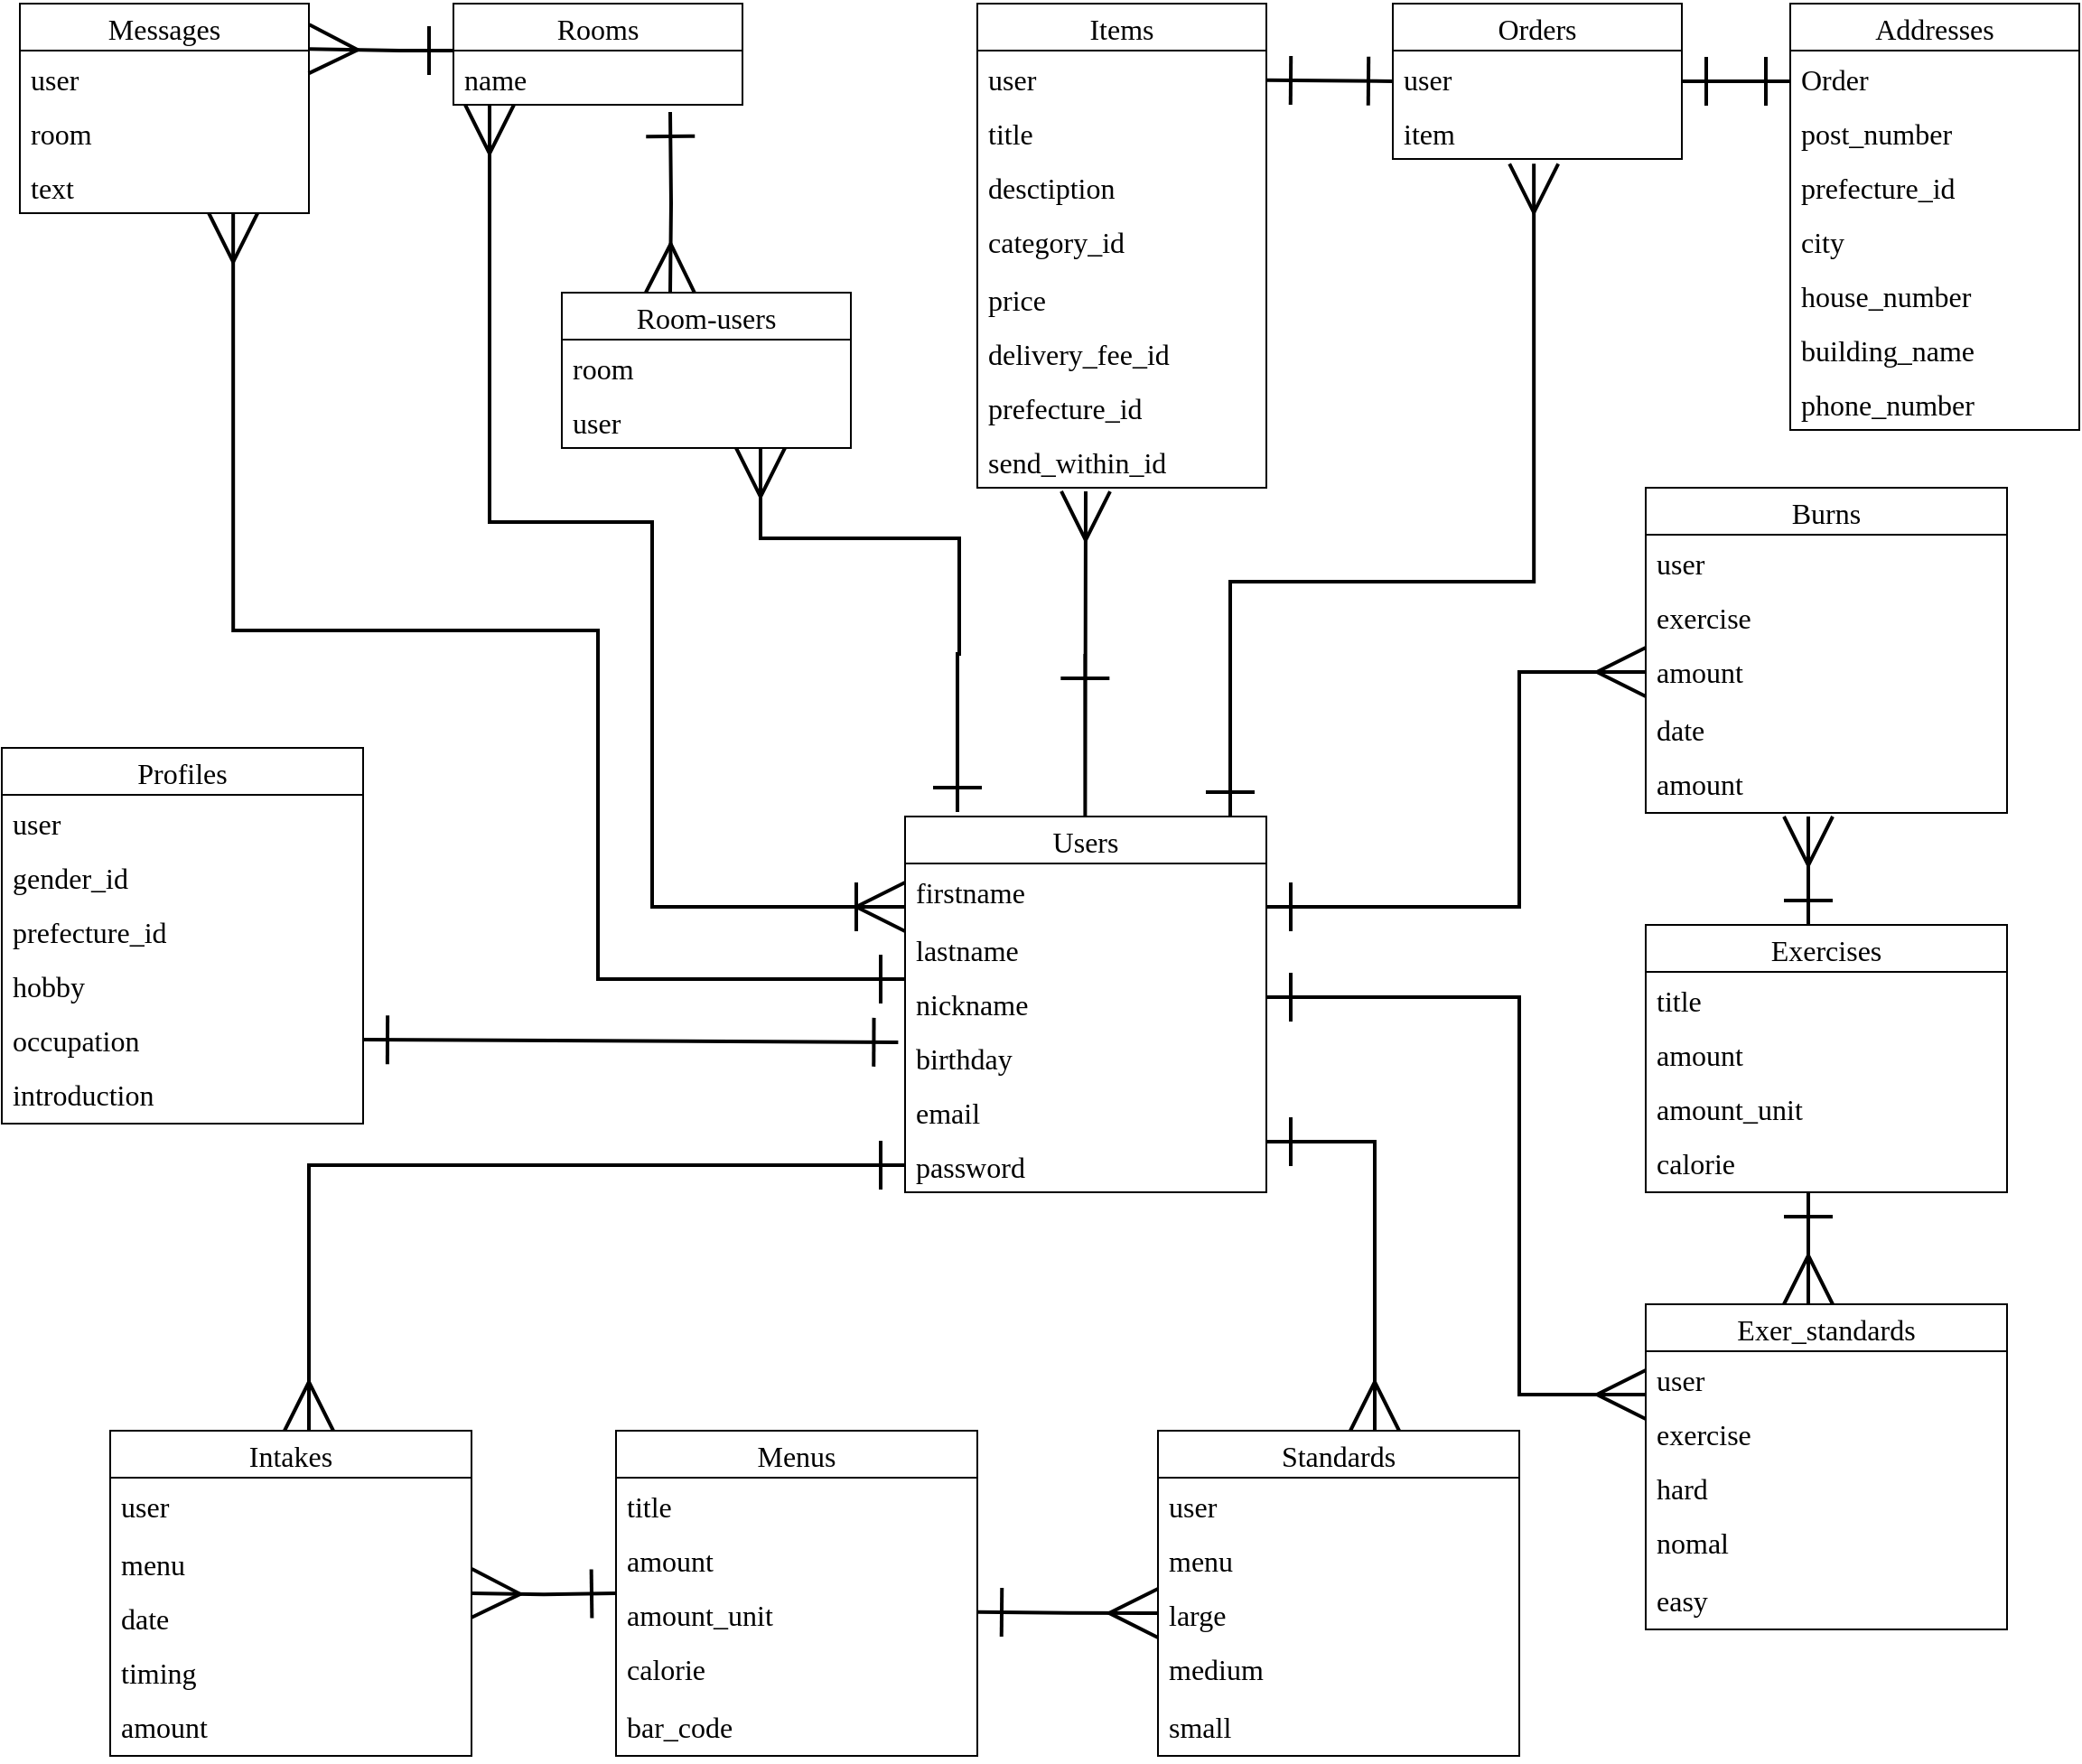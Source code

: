 <mxfile>
    <diagram id="QNsVWMxL4G1QWv7PH0lF" name="ページ1">
        <mxGraphModel dx="912" dy="1849" grid="1" gridSize="10" guides="1" tooltips="1" connect="1" arrows="1" fold="1" page="1" pageScale="1" pageWidth="1600" pageHeight="900" math="0" shadow="0">
            <root>
                <mxCell id="0"/>
                <mxCell id="1" parent="0"/>
                <mxCell id="3" value="Users" style="swimlane;fontStyle=0;childLayout=stackLayout;horizontal=1;startSize=26;horizontalStack=0;resizeParent=1;resizeParentMax=0;resizeLast=0;collapsible=1;marginBottom=0;align=center;fontSize=16;fontFamily=Verdana;" parent="1" vertex="1">
                    <mxGeometry x="570" y="370" width="200" height="208" as="geometry">
                        <mxRectangle x="70" y="120" width="60" height="26" as="alternateBounds"/>
                    </mxGeometry>
                </mxCell>
                <mxCell id="7" value="firstname" style="text;strokeColor=none;fillColor=none;spacingLeft=4;spacingRight=4;overflow=hidden;rotatable=0;points=[[0,0.5],[1,0.5]];portConstraint=eastwest;fontSize=16;fontStyle=0;fontFamily=Verdana;" parent="3" vertex="1">
                    <mxGeometry y="26" width="200" height="32" as="geometry"/>
                </mxCell>
                <mxCell id="10" value="lastname" style="text;strokeColor=none;fillColor=none;spacingLeft=4;spacingRight=4;overflow=hidden;rotatable=0;points=[[0,0.5],[1,0.5]];portConstraint=eastwest;fontSize=16;fontFamily=Verdana;" parent="3" vertex="1">
                    <mxGeometry y="58" width="200" height="30" as="geometry"/>
                </mxCell>
                <mxCell id="119" value="nickname&#10;" style="text;strokeColor=none;fillColor=none;spacingLeft=4;spacingRight=4;overflow=hidden;rotatable=0;points=[[0,0.5],[1,0.5]];portConstraint=eastwest;fontSize=16;fontFamily=Verdana;" vertex="1" parent="3">
                    <mxGeometry y="88" width="200" height="30" as="geometry"/>
                </mxCell>
                <mxCell id="4" value="birthday" style="text;strokeColor=none;fillColor=none;spacingLeft=4;spacingRight=4;overflow=hidden;rotatable=0;points=[[0,0.5],[1,0.5]];portConstraint=eastwest;fontSize=16;fontFamily=Verdana;" parent="3" vertex="1">
                    <mxGeometry y="118" width="200" height="30" as="geometry"/>
                </mxCell>
                <mxCell id="5" value="email" style="text;strokeColor=none;fillColor=none;spacingLeft=4;spacingRight=4;overflow=hidden;rotatable=0;points=[[0,0.5],[1,0.5]];portConstraint=eastwest;fontSize=16;fontFamily=Verdana;" parent="3" vertex="1">
                    <mxGeometry y="148" width="200" height="30" as="geometry"/>
                </mxCell>
                <mxCell id="6" value="password" style="text;strokeColor=none;fillColor=none;spacingLeft=4;spacingRight=4;overflow=hidden;rotatable=0;points=[[0,0.5],[1,0.5]];portConstraint=eastwest;fontSize=16;fontFamily=Verdana;" parent="3" vertex="1">
                    <mxGeometry y="178" width="200" height="30" as="geometry"/>
                </mxCell>
                <mxCell id="12" value="Items" style="swimlane;fontStyle=0;childLayout=stackLayout;horizontal=1;startSize=26;horizontalStack=0;resizeParent=1;resizeParentMax=0;resizeLast=0;collapsible=1;marginBottom=0;align=center;fontSize=16;fontFamily=Verdana;" parent="1" vertex="1">
                    <mxGeometry x="610" y="-80" width="160" height="268" as="geometry">
                        <mxRectangle x="70" y="120" width="60" height="26" as="alternateBounds"/>
                    </mxGeometry>
                </mxCell>
                <mxCell id="13" value="user" style="text;strokeColor=none;fillColor=none;spacingLeft=4;spacingRight=4;overflow=hidden;rotatable=0;points=[[0,0.5],[1,0.5]];portConstraint=eastwest;fontSize=16;fontFamily=Verdana;" parent="12" vertex="1">
                    <mxGeometry y="26" width="160" height="30" as="geometry"/>
                </mxCell>
                <mxCell id="14" value="title" style="text;strokeColor=none;fillColor=none;spacingLeft=4;spacingRight=4;overflow=hidden;rotatable=0;points=[[0,0.5],[1,0.5]];portConstraint=eastwest;fontSize=16;fontFamily=Verdana;" parent="12" vertex="1">
                    <mxGeometry y="56" width="160" height="30" as="geometry"/>
                </mxCell>
                <mxCell id="15" value="desctiption" style="text;strokeColor=none;fillColor=none;spacingLeft=4;spacingRight=4;overflow=hidden;rotatable=0;points=[[0,0.5],[1,0.5]];portConstraint=eastwest;fontSize=16;fontFamily=Verdana;" parent="12" vertex="1">
                    <mxGeometry y="86" width="160" height="30" as="geometry"/>
                </mxCell>
                <mxCell id="16" value="category_id" style="text;strokeColor=none;fillColor=none;spacingLeft=4;spacingRight=4;overflow=hidden;rotatable=0;points=[[0,0.5],[1,0.5]];portConstraint=eastwest;fontSize=16;fontStyle=0;fontFamily=Verdana;" parent="12" vertex="1">
                    <mxGeometry y="116" width="160" height="32" as="geometry"/>
                </mxCell>
                <mxCell id="18" value="price" style="text;strokeColor=none;fillColor=none;spacingLeft=4;spacingRight=4;overflow=hidden;rotatable=0;points=[[0,0.5],[1,0.5]];portConstraint=eastwest;fontSize=16;fontFamily=Verdana;" parent="12" vertex="1">
                    <mxGeometry y="148" width="160" height="30" as="geometry"/>
                </mxCell>
                <mxCell id="19" value="delivery_fee_id" style="text;strokeColor=none;fillColor=none;spacingLeft=4;spacingRight=4;overflow=hidden;rotatable=0;points=[[0,0.5],[1,0.5]];portConstraint=eastwest;fontSize=16;fontFamily=Verdana;fontStyle=0" parent="12" vertex="1">
                    <mxGeometry y="178" width="160" height="30" as="geometry"/>
                </mxCell>
                <mxCell id="20" value="prefecture_id" style="text;strokeColor=none;fillColor=none;spacingLeft=4;spacingRight=4;overflow=hidden;rotatable=0;points=[[0,0.5],[1,0.5]];portConstraint=eastwest;fontSize=16;fontFamily=Verdana;" parent="12" vertex="1">
                    <mxGeometry y="208" width="160" height="30" as="geometry"/>
                </mxCell>
                <mxCell id="21" value="send_within_id" style="text;strokeColor=none;fillColor=none;spacingLeft=4;spacingRight=4;overflow=hidden;rotatable=0;points=[[0,0.5],[1,0.5]];portConstraint=eastwest;fontSize=16;fontFamily=Verdana;" parent="12" vertex="1">
                    <mxGeometry y="238" width="160" height="30" as="geometry"/>
                </mxCell>
                <mxCell id="27" value="Orders" style="swimlane;fontStyle=0;childLayout=stackLayout;horizontal=1;startSize=26;horizontalStack=0;resizeParent=1;resizeParentMax=0;resizeLast=0;collapsible=1;marginBottom=0;align=center;fontSize=16;fontFamily=Verdana;" parent="1" vertex="1">
                    <mxGeometry x="840" y="-80" width="160" height="86" as="geometry">
                        <mxRectangle x="70" y="120" width="60" height="26" as="alternateBounds"/>
                    </mxGeometry>
                </mxCell>
                <mxCell id="28" value="user" style="text;strokeColor=none;fillColor=none;spacingLeft=4;spacingRight=4;overflow=hidden;rotatable=0;points=[[0,0.5],[1,0.5]];portConstraint=eastwest;fontSize=16;fontFamily=Verdana;" parent="27" vertex="1">
                    <mxGeometry y="26" width="160" height="30" as="geometry"/>
                </mxCell>
                <mxCell id="106" style="rounded=0;orthogonalLoop=1;jettySize=auto;html=1;startArrow=ERone;startFill=0;fontFamily=Verdana;fontSize=16;strokeWidth=2;endSize=24;startSize=24;endArrow=ERone;endFill=0;" edge="1" parent="27">
                    <mxGeometry relative="1" as="geometry">
                        <mxPoint y="43" as="targetPoint"/>
                        <mxPoint x="-70" y="42.41" as="sourcePoint"/>
                    </mxGeometry>
                </mxCell>
                <mxCell id="29" value="item" style="text;strokeColor=none;fillColor=none;spacingLeft=4;spacingRight=4;overflow=hidden;rotatable=0;points=[[0,0.5],[1,0.5]];portConstraint=eastwest;fontSize=16;fontFamily=Verdana;" parent="27" vertex="1">
                    <mxGeometry y="56" width="160" height="30" as="geometry"/>
                </mxCell>
                <mxCell id="33" value="Addresses" style="swimlane;fontStyle=0;childLayout=stackLayout;horizontal=1;startSize=26;horizontalStack=0;resizeParent=1;resizeParentMax=0;resizeLast=0;collapsible=1;marginBottom=0;align=center;fontSize=16;fontFamily=Verdana;" parent="1" vertex="1">
                    <mxGeometry x="1060" y="-80" width="160" height="236" as="geometry">
                        <mxRectangle x="70" y="120" width="60" height="26" as="alternateBounds"/>
                    </mxGeometry>
                </mxCell>
                <mxCell id="34" value="Order" style="text;strokeColor=none;fillColor=none;spacingLeft=4;spacingRight=4;overflow=hidden;rotatable=0;points=[[0,0.5],[1,0.5]];portConstraint=eastwest;fontSize=16;fontFamily=Verdana;" parent="33" vertex="1">
                    <mxGeometry y="26" width="160" height="30" as="geometry"/>
                </mxCell>
                <mxCell id="35" value="post_number" style="text;strokeColor=none;fillColor=none;spacingLeft=4;spacingRight=4;overflow=hidden;rotatable=0;points=[[0,0.5],[1,0.5]];portConstraint=eastwest;fontSize=16;fontFamily=Verdana;" parent="33" vertex="1">
                    <mxGeometry y="56" width="160" height="30" as="geometry"/>
                </mxCell>
                <mxCell id="36" value="prefecture_id" style="text;strokeColor=none;fillColor=none;spacingLeft=4;spacingRight=4;overflow=hidden;rotatable=0;points=[[0,0.5],[1,0.5]];portConstraint=eastwest;fontSize=16;fontFamily=Verdana;" parent="33" vertex="1">
                    <mxGeometry y="86" width="160" height="30" as="geometry"/>
                </mxCell>
                <mxCell id="37" value="city" style="text;strokeColor=none;fillColor=none;spacingLeft=4;spacingRight=4;overflow=hidden;rotatable=0;points=[[0,0.5],[1,0.5]];portConstraint=eastwest;fontSize=16;fontFamily=Verdana;" parent="33" vertex="1">
                    <mxGeometry y="116" width="160" height="30" as="geometry"/>
                </mxCell>
                <mxCell id="38" value="house_number" style="text;strokeColor=none;fillColor=none;spacingLeft=4;spacingRight=4;overflow=hidden;rotatable=0;points=[[0,0.5],[1,0.5]];portConstraint=eastwest;fontSize=16;fontFamily=Verdana;" parent="33" vertex="1">
                    <mxGeometry y="146" width="160" height="30" as="geometry"/>
                </mxCell>
                <mxCell id="39" value="building_name" style="text;strokeColor=none;fillColor=none;spacingLeft=4;spacingRight=4;overflow=hidden;rotatable=0;points=[[0,0.5],[1,0.5]];portConstraint=eastwest;fontSize=16;fontFamily=Verdana;" parent="33" vertex="1">
                    <mxGeometry y="176" width="160" height="30" as="geometry"/>
                </mxCell>
                <mxCell id="40" value="phone_number" style="text;strokeColor=none;fillColor=none;spacingLeft=4;spacingRight=4;overflow=hidden;rotatable=0;points=[[0,0.5],[1,0.5]];portConstraint=eastwest;fontSize=16;fontFamily=Verdana;" parent="33" vertex="1">
                    <mxGeometry y="206" width="160" height="30" as="geometry"/>
                </mxCell>
                <mxCell id="42" style="rounded=0;orthogonalLoop=1;jettySize=auto;html=1;startArrow=ERone;startFill=0;fontFamily=Verdana;fontSize=16;strokeWidth=2;endSize=24;startSize=24;endArrow=ERone;endFill=0;entryX=-0.019;entryY=0.767;entryDx=0;entryDy=0;entryPerimeter=0;" parent="1" edge="1" source="125">
                    <mxGeometry relative="1" as="geometry">
                        <mxPoint x="566.2" y="495.01" as="targetPoint"/>
                        <mxPoint x="360.0" y="494" as="sourcePoint"/>
                    </mxGeometry>
                </mxCell>
                <mxCell id="43" value="Profiles" style="swimlane;fontStyle=0;childLayout=stackLayout;horizontal=1;startSize=26;horizontalStack=0;resizeParent=1;resizeParentMax=0;resizeLast=0;collapsible=1;marginBottom=0;align=center;fontSize=16;fontFamily=Verdana;" vertex="1" parent="1">
                    <mxGeometry x="70" y="332" width="200" height="208" as="geometry">
                        <mxRectangle x="70" y="120" width="60" height="26" as="alternateBounds"/>
                    </mxGeometry>
                </mxCell>
                <mxCell id="44" value="user" style="text;strokeColor=none;fillColor=none;spacingLeft=4;spacingRight=4;overflow=hidden;rotatable=0;points=[[0,0.5],[1,0.5]];portConstraint=eastwest;fontSize=16;fontFamily=Verdana;" vertex="1" parent="43">
                    <mxGeometry y="26" width="200" height="30" as="geometry"/>
                </mxCell>
                <mxCell id="46" value="gender_id" style="text;strokeColor=none;fillColor=none;spacingLeft=4;spacingRight=4;overflow=hidden;rotatable=0;points=[[0,0.5],[1,0.5]];portConstraint=eastwest;fontSize=16;fontFamily=Verdana;" vertex="1" parent="43">
                    <mxGeometry y="56" width="200" height="30" as="geometry"/>
                </mxCell>
                <mxCell id="123" value="prefecture_id" style="text;strokeColor=none;fillColor=none;spacingLeft=4;spacingRight=4;overflow=hidden;rotatable=0;points=[[0,0.5],[1,0.5]];portConstraint=eastwest;fontSize=16;fontFamily=Verdana;fontStyle=0" vertex="1" parent="43">
                    <mxGeometry y="86" width="200" height="30" as="geometry"/>
                </mxCell>
                <mxCell id="124" value="hobby" style="text;strokeColor=none;fillColor=none;spacingLeft=4;spacingRight=4;overflow=hidden;rotatable=0;points=[[0,0.5],[1,0.5]];portConstraint=eastwest;fontSize=16;fontFamily=Verdana;fontStyle=0" vertex="1" parent="43">
                    <mxGeometry y="116" width="200" height="30" as="geometry"/>
                </mxCell>
                <mxCell id="125" value="occupation" style="text;strokeColor=none;fillColor=none;spacingLeft=4;spacingRight=4;overflow=hidden;rotatable=0;points=[[0,0.5],[1,0.5]];portConstraint=eastwest;fontSize=16;fontFamily=Verdana;fontStyle=0" vertex="1" parent="43">
                    <mxGeometry y="146" width="200" height="30" as="geometry"/>
                </mxCell>
                <mxCell id="47" value="introduction" style="text;strokeColor=none;fillColor=none;spacingLeft=4;spacingRight=4;overflow=hidden;rotatable=0;points=[[0,0.5],[1,0.5]];portConstraint=eastwest;fontSize=16;fontStyle=0;fontFamily=Verdana;" vertex="1" parent="43">
                    <mxGeometry y="176" width="200" height="32" as="geometry"/>
                </mxCell>
                <mxCell id="49" value="Menus" style="swimlane;fontStyle=0;childLayout=stackLayout;horizontal=1;startSize=26;horizontalStack=0;resizeParent=1;resizeParentMax=0;resizeLast=0;collapsible=1;marginBottom=0;align=center;fontSize=16;fontFamily=Verdana;" vertex="1" parent="1">
                    <mxGeometry x="410" y="710" width="200" height="180" as="geometry">
                        <mxRectangle x="70" y="120" width="60" height="26" as="alternateBounds"/>
                    </mxGeometry>
                </mxCell>
                <mxCell id="50" value="title" style="text;strokeColor=none;fillColor=none;spacingLeft=4;spacingRight=4;overflow=hidden;rotatable=0;points=[[0,0.5],[1,0.5]];portConstraint=eastwest;fontSize=16;fontFamily=Verdana;" vertex="1" parent="49">
                    <mxGeometry y="26" width="200" height="30" as="geometry"/>
                </mxCell>
                <mxCell id="51" value="amount" style="text;strokeColor=none;fillColor=none;spacingLeft=4;spacingRight=4;overflow=hidden;rotatable=0;points=[[0,0.5],[1,0.5]];portConstraint=eastwest;fontSize=16;fontFamily=Verdana;" vertex="1" parent="49">
                    <mxGeometry y="56" width="200" height="30" as="geometry"/>
                </mxCell>
                <mxCell id="52" value="amount_unit" style="text;strokeColor=none;fillColor=none;spacingLeft=4;spacingRight=4;overflow=hidden;rotatable=0;points=[[0,0.5],[1,0.5]];portConstraint=eastwest;fontSize=16;fontFamily=Verdana;" vertex="1" parent="49">
                    <mxGeometry y="86" width="200" height="30" as="geometry"/>
                </mxCell>
                <mxCell id="54" value="calorie" style="text;strokeColor=none;fillColor=none;spacingLeft=4;spacingRight=4;overflow=hidden;rotatable=0;points=[[0,0.5],[1,0.5]];portConstraint=eastwest;fontSize=16;fontStyle=0;fontFamily=Verdana;" vertex="1" parent="49">
                    <mxGeometry y="116" width="200" height="32" as="geometry"/>
                </mxCell>
                <mxCell id="53" value="bar_code" style="text;strokeColor=none;fillColor=none;spacingLeft=4;spacingRight=4;overflow=hidden;rotatable=0;points=[[0,0.5],[1,0.5]];portConstraint=eastwest;fontSize=16;fontStyle=0;fontFamily=Verdana;" vertex="1" parent="49">
                    <mxGeometry y="148" width="200" height="32" as="geometry"/>
                </mxCell>
                <mxCell id="55" value="Standards" style="swimlane;fontStyle=0;childLayout=stackLayout;horizontal=1;startSize=26;horizontalStack=0;resizeParent=1;resizeParentMax=0;resizeLast=0;collapsible=1;marginBottom=0;align=center;fontSize=16;fontFamily=Verdana;" vertex="1" parent="1">
                    <mxGeometry x="710" y="710" width="200" height="180" as="geometry">
                        <mxRectangle x="70" y="120" width="60" height="26" as="alternateBounds"/>
                    </mxGeometry>
                </mxCell>
                <mxCell id="56" value="user" style="text;strokeColor=none;fillColor=none;spacingLeft=4;spacingRight=4;overflow=hidden;rotatable=0;points=[[0,0.5],[1,0.5]];portConstraint=eastwest;fontSize=16;fontFamily=Verdana;" vertex="1" parent="55">
                    <mxGeometry y="26" width="200" height="30" as="geometry"/>
                </mxCell>
                <mxCell id="57" value="menu" style="text;strokeColor=none;fillColor=none;spacingLeft=4;spacingRight=4;overflow=hidden;rotatable=0;points=[[0,0.5],[1,0.5]];portConstraint=eastwest;fontSize=16;fontFamily=Verdana;" vertex="1" parent="55">
                    <mxGeometry y="56" width="200" height="30" as="geometry"/>
                </mxCell>
                <mxCell id="58" value="large" style="text;strokeColor=none;fillColor=none;spacingLeft=4;spacingRight=4;overflow=hidden;rotatable=0;points=[[0,0.5],[1,0.5]];portConstraint=eastwest;fontSize=16;fontFamily=Verdana;" vertex="1" parent="55">
                    <mxGeometry y="86" width="200" height="30" as="geometry"/>
                </mxCell>
                <mxCell id="96" style="edgeStyle=orthogonalEdgeStyle;rounded=0;orthogonalLoop=1;jettySize=auto;html=1;exitX=1;exitY=0.5;exitDx=0;exitDy=0;startArrow=ERone;startFill=0;endArrow=ERmany;endFill=0;strokeWidth=2;endSize=24;startSize=24;fontFamily=Verdana;fontSize=16;entryX=0;entryY=0.5;entryDx=0;entryDy=0;" edge="1" parent="55" target="58">
                    <mxGeometry relative="1" as="geometry">
                        <mxPoint x="-40" y="-40" as="targetPoint"/>
                        <Array as="points"/>
                        <mxPoint x="-100" y="100.41" as="sourcePoint"/>
                    </mxGeometry>
                </mxCell>
                <mxCell id="59" value="medium" style="text;strokeColor=none;fillColor=none;spacingLeft=4;spacingRight=4;overflow=hidden;rotatable=0;points=[[0,0.5],[1,0.5]];portConstraint=eastwest;fontSize=16;fontStyle=0;fontFamily=Verdana;" vertex="1" parent="55">
                    <mxGeometry y="116" width="200" height="32" as="geometry"/>
                </mxCell>
                <mxCell id="60" value="small" style="text;strokeColor=none;fillColor=none;spacingLeft=4;spacingRight=4;overflow=hidden;rotatable=0;points=[[0,0.5],[1,0.5]];portConstraint=eastwest;fontSize=16;fontStyle=0;fontFamily=Verdana;" vertex="1" parent="55">
                    <mxGeometry y="148" width="200" height="32" as="geometry"/>
                </mxCell>
                <mxCell id="62" value="Intakes" style="swimlane;fontStyle=0;childLayout=stackLayout;horizontal=1;startSize=26;horizontalStack=0;resizeParent=1;resizeParentMax=0;resizeLast=0;collapsible=1;marginBottom=0;align=center;fontSize=16;fontFamily=Verdana;" vertex="1" parent="1">
                    <mxGeometry x="130" y="710" width="200" height="180" as="geometry">
                        <mxRectangle x="70" y="120" width="60" height="26" as="alternateBounds"/>
                    </mxGeometry>
                </mxCell>
                <mxCell id="109" value="user" style="text;strokeColor=none;fillColor=none;spacingLeft=4;spacingRight=4;overflow=hidden;rotatable=0;points=[[0,0.5],[1,0.5]];portConstraint=eastwest;fontSize=16;fontStyle=0;fontFamily=Verdana;" vertex="1" parent="62">
                    <mxGeometry y="26" width="200" height="32" as="geometry"/>
                </mxCell>
                <mxCell id="63" value="menu" style="text;strokeColor=none;fillColor=none;spacingLeft=4;spacingRight=4;overflow=hidden;rotatable=0;points=[[0,0.5],[1,0.5]];portConstraint=eastwest;fontSize=16;fontFamily=Verdana;" vertex="1" parent="62">
                    <mxGeometry y="58" width="200" height="30" as="geometry"/>
                </mxCell>
                <mxCell id="64" value="date" style="text;strokeColor=none;fillColor=none;spacingLeft=4;spacingRight=4;overflow=hidden;rotatable=0;points=[[0,0.5],[1,0.5]];portConstraint=eastwest;fontSize=16;fontFamily=Verdana;" vertex="1" parent="62">
                    <mxGeometry y="88" width="200" height="30" as="geometry"/>
                </mxCell>
                <mxCell id="65" value="timing" style="text;strokeColor=none;fillColor=none;spacingLeft=4;spacingRight=4;overflow=hidden;rotatable=0;points=[[0,0.5],[1,0.5]];portConstraint=eastwest;fontSize=16;fontFamily=Verdana;" vertex="1" parent="62">
                    <mxGeometry y="118" width="200" height="30" as="geometry"/>
                </mxCell>
                <mxCell id="66" value="amount" style="text;strokeColor=none;fillColor=none;spacingLeft=4;spacingRight=4;overflow=hidden;rotatable=0;points=[[0,0.5],[1,0.5]];portConstraint=eastwest;fontSize=16;fontStyle=0;fontFamily=Verdana;" vertex="1" parent="62">
                    <mxGeometry y="148" width="200" height="32" as="geometry"/>
                </mxCell>
                <mxCell id="69" value="Exercises" style="swimlane;fontStyle=0;childLayout=stackLayout;horizontal=1;startSize=26;horizontalStack=0;resizeParent=1;resizeParentMax=0;resizeLast=0;collapsible=1;marginBottom=0;align=center;fontSize=16;fontFamily=Verdana;" vertex="1" parent="1">
                    <mxGeometry x="980" y="430" width="200" height="148" as="geometry">
                        <mxRectangle x="70" y="120" width="60" height="26" as="alternateBounds"/>
                    </mxGeometry>
                </mxCell>
                <mxCell id="70" value="title" style="text;strokeColor=none;fillColor=none;spacingLeft=4;spacingRight=4;overflow=hidden;rotatable=0;points=[[0,0.5],[1,0.5]];portConstraint=eastwest;fontSize=16;fontFamily=Verdana;" vertex="1" parent="69">
                    <mxGeometry y="26" width="200" height="30" as="geometry"/>
                </mxCell>
                <mxCell id="71" value="amount" style="text;strokeColor=none;fillColor=none;spacingLeft=4;spacingRight=4;overflow=hidden;rotatable=0;points=[[0,0.5],[1,0.5]];portConstraint=eastwest;fontSize=16;fontFamily=Verdana;" vertex="1" parent="69">
                    <mxGeometry y="56" width="200" height="30" as="geometry"/>
                </mxCell>
                <mxCell id="72" value="amount_unit" style="text;strokeColor=none;fillColor=none;spacingLeft=4;spacingRight=4;overflow=hidden;rotatable=0;points=[[0,0.5],[1,0.5]];portConstraint=eastwest;fontSize=16;fontFamily=Verdana;" vertex="1" parent="69">
                    <mxGeometry y="86" width="200" height="30" as="geometry"/>
                </mxCell>
                <mxCell id="73" value="calorie" style="text;strokeColor=none;fillColor=none;spacingLeft=4;spacingRight=4;overflow=hidden;rotatable=0;points=[[0,0.5],[1,0.5]];portConstraint=eastwest;fontSize=16;fontStyle=0;fontFamily=Verdana;" vertex="1" parent="69">
                    <mxGeometry y="116" width="200" height="32" as="geometry"/>
                </mxCell>
                <mxCell id="75" value="Exer_standards" style="swimlane;fontStyle=0;childLayout=stackLayout;horizontal=1;startSize=26;horizontalStack=0;resizeParent=1;resizeParentMax=0;resizeLast=0;collapsible=1;marginBottom=0;align=center;fontSize=16;fontFamily=Verdana;" vertex="1" parent="1">
                    <mxGeometry x="980" y="640" width="200" height="180" as="geometry">
                        <mxRectangle x="70" y="120" width="60" height="26" as="alternateBounds"/>
                    </mxGeometry>
                </mxCell>
                <mxCell id="76" value="user" style="text;strokeColor=none;fillColor=none;spacingLeft=4;spacingRight=4;overflow=hidden;rotatable=0;points=[[0,0.5],[1,0.5]];portConstraint=eastwest;fontSize=16;fontFamily=Verdana;" vertex="1" parent="75">
                    <mxGeometry y="26" width="200" height="30" as="geometry"/>
                </mxCell>
                <mxCell id="77" value="exercise" style="text;strokeColor=none;fillColor=none;spacingLeft=4;spacingRight=4;overflow=hidden;rotatable=0;points=[[0,0.5],[1,0.5]];portConstraint=eastwest;fontSize=16;fontFamily=Verdana;" vertex="1" parent="75">
                    <mxGeometry y="56" width="200" height="30" as="geometry"/>
                </mxCell>
                <mxCell id="78" value="hard" style="text;strokeColor=none;fillColor=none;spacingLeft=4;spacingRight=4;overflow=hidden;rotatable=0;points=[[0,0.5],[1,0.5]];portConstraint=eastwest;fontSize=16;fontFamily=Verdana;" vertex="1" parent="75">
                    <mxGeometry y="86" width="200" height="30" as="geometry"/>
                </mxCell>
                <mxCell id="79" value="nomal" style="text;strokeColor=none;fillColor=none;spacingLeft=4;spacingRight=4;overflow=hidden;rotatable=0;points=[[0,0.5],[1,0.5]];portConstraint=eastwest;fontSize=16;fontStyle=0;fontFamily=Verdana;" vertex="1" parent="75">
                    <mxGeometry y="116" width="200" height="32" as="geometry"/>
                </mxCell>
                <mxCell id="80" value="easy" style="text;strokeColor=none;fillColor=none;spacingLeft=4;spacingRight=4;overflow=hidden;rotatable=0;points=[[0,0.5],[1,0.5]];portConstraint=eastwest;fontSize=16;fontStyle=0;fontFamily=Verdana;" vertex="1" parent="75">
                    <mxGeometry y="148" width="200" height="32" as="geometry"/>
                </mxCell>
                <mxCell id="81" value="Burns" style="swimlane;fontStyle=0;childLayout=stackLayout;horizontal=1;startSize=26;horizontalStack=0;resizeParent=1;resizeParentMax=0;resizeLast=0;collapsible=1;marginBottom=0;align=center;fontSize=16;fontFamily=Verdana;" vertex="1" parent="1">
                    <mxGeometry x="980" y="188" width="200" height="180" as="geometry">
                        <mxRectangle x="70" y="120" width="60" height="26" as="alternateBounds"/>
                    </mxGeometry>
                </mxCell>
                <mxCell id="122" value="user" style="text;strokeColor=none;fillColor=none;spacingLeft=4;spacingRight=4;overflow=hidden;rotatable=0;points=[[0,0.5],[1,0.5]];portConstraint=eastwest;fontSize=16;fontFamily=Verdana;" vertex="1" parent="81">
                    <mxGeometry y="26" width="200" height="30" as="geometry"/>
                </mxCell>
                <mxCell id="82" value="exercise" style="text;strokeColor=none;fillColor=none;spacingLeft=4;spacingRight=4;overflow=hidden;rotatable=0;points=[[0,0.5],[1,0.5]];portConstraint=eastwest;fontSize=16;fontFamily=Verdana;" vertex="1" parent="81">
                    <mxGeometry y="56" width="200" height="30" as="geometry"/>
                </mxCell>
                <mxCell id="111" value="amount" style="text;strokeColor=none;fillColor=none;spacingLeft=4;spacingRight=4;overflow=hidden;rotatable=0;points=[[0,0.5],[1,0.5]];portConstraint=eastwest;fontSize=16;fontStyle=0;fontFamily=Verdana;" vertex="1" parent="81">
                    <mxGeometry y="86" width="200" height="32" as="geometry"/>
                </mxCell>
                <mxCell id="83" value="date" style="text;strokeColor=none;fillColor=none;spacingLeft=4;spacingRight=4;overflow=hidden;rotatable=0;points=[[0,0.5],[1,0.5]];portConstraint=eastwest;fontSize=16;fontFamily=Verdana;" vertex="1" parent="81">
                    <mxGeometry y="118" width="200" height="30" as="geometry"/>
                </mxCell>
                <mxCell id="85" value="amount" style="text;strokeColor=none;fillColor=none;spacingLeft=4;spacingRight=4;overflow=hidden;rotatable=0;points=[[0,0.5],[1,0.5]];portConstraint=eastwest;fontSize=16;fontStyle=0;fontFamily=Verdana;" vertex="1" parent="81">
                    <mxGeometry y="148" width="200" height="32" as="geometry"/>
                </mxCell>
                <mxCell id="86" value="Rooms" style="swimlane;fontStyle=0;childLayout=stackLayout;horizontal=1;startSize=26;horizontalStack=0;resizeParent=1;resizeParentMax=0;resizeLast=0;collapsible=1;marginBottom=0;align=center;fontSize=16;fontFamily=Verdana;" vertex="1" parent="1">
                    <mxGeometry x="320" y="-80" width="160" height="56" as="geometry">
                        <mxRectangle x="70" y="120" width="60" height="26" as="alternateBounds"/>
                    </mxGeometry>
                </mxCell>
                <mxCell id="120" style="edgeStyle=orthogonalEdgeStyle;rounded=0;orthogonalLoop=1;jettySize=auto;html=1;exitX=1;exitY=0.5;exitDx=0;exitDy=0;startArrow=ERone;startFill=0;endArrow=ERmany;endFill=0;strokeWidth=2;endSize=24;startSize=24;fontFamily=Verdana;fontSize=16;" edge="1" parent="86">
                    <mxGeometry relative="1" as="geometry">
                        <mxPoint x="-80.0" y="25.17" as="targetPoint"/>
                        <Array as="points">
                            <mxPoint x="-29.97" y="25.17"/>
                        </Array>
                        <mxPoint y="26" as="sourcePoint"/>
                    </mxGeometry>
                </mxCell>
                <mxCell id="87" value="name" style="text;strokeColor=none;fillColor=none;spacingLeft=4;spacingRight=4;overflow=hidden;rotatable=0;points=[[0,0.5],[1,0.5]];portConstraint=eastwest;fontSize=16;fontFamily=Verdana;" vertex="1" parent="86">
                    <mxGeometry y="26" width="160" height="30" as="geometry"/>
                </mxCell>
                <mxCell id="89" value="Messages" style="swimlane;fontStyle=0;childLayout=stackLayout;horizontal=1;startSize=26;horizontalStack=0;resizeParent=1;resizeParentMax=0;resizeLast=0;collapsible=1;marginBottom=0;align=center;fontSize=16;fontFamily=Verdana;" vertex="1" parent="1">
                    <mxGeometry x="80" y="-80" width="160" height="116" as="geometry">
                        <mxRectangle x="70" y="120" width="60" height="26" as="alternateBounds"/>
                    </mxGeometry>
                </mxCell>
                <mxCell id="92" value="user&#10;" style="text;strokeColor=none;fillColor=none;spacingLeft=4;spacingRight=4;overflow=hidden;rotatable=0;points=[[0,0.5],[1,0.5]];portConstraint=eastwest;fontSize=16;fontFamily=Verdana;" vertex="1" parent="89">
                    <mxGeometry y="26" width="160" height="30" as="geometry"/>
                </mxCell>
                <mxCell id="91" value="room" style="text;strokeColor=none;fillColor=none;spacingLeft=4;spacingRight=4;overflow=hidden;rotatable=0;points=[[0,0.5],[1,0.5]];portConstraint=eastwest;fontSize=16;fontFamily=Verdana;" vertex="1" parent="89">
                    <mxGeometry y="56" width="160" height="30" as="geometry"/>
                </mxCell>
                <mxCell id="90" value="text" style="text;strokeColor=none;fillColor=none;spacingLeft=4;spacingRight=4;overflow=hidden;rotatable=0;points=[[0,0.5],[1,0.5]];portConstraint=eastwest;fontSize=16;fontFamily=Verdana;" vertex="1" parent="89">
                    <mxGeometry y="86" width="160" height="30" as="geometry"/>
                </mxCell>
                <mxCell id="93" value="Room-users" style="swimlane;fontStyle=0;childLayout=stackLayout;horizontal=1;startSize=26;horizontalStack=0;resizeParent=1;resizeParentMax=0;resizeLast=0;collapsible=1;marginBottom=0;align=center;fontSize=16;fontFamily=Verdana;" vertex="1" parent="1">
                    <mxGeometry x="380" y="80" width="160" height="86" as="geometry">
                        <mxRectangle x="70" y="120" width="60" height="26" as="alternateBounds"/>
                    </mxGeometry>
                </mxCell>
                <mxCell id="116" value="room" style="text;strokeColor=none;fillColor=none;spacingLeft=4;spacingRight=4;overflow=hidden;rotatable=0;points=[[0,0.5],[1,0.5]];portConstraint=eastwest;fontSize=16;fontFamily=Verdana;" vertex="1" parent="93">
                    <mxGeometry y="26" width="160" height="30" as="geometry"/>
                </mxCell>
                <mxCell id="94" value="user" style="text;strokeColor=none;fillColor=none;spacingLeft=4;spacingRight=4;overflow=hidden;rotatable=0;points=[[0,0.5],[1,0.5]];portConstraint=eastwest;fontSize=16;fontFamily=Verdana;" vertex="1" parent="93">
                    <mxGeometry y="56" width="160" height="30" as="geometry"/>
                </mxCell>
                <mxCell id="97" style="edgeStyle=orthogonalEdgeStyle;rounded=0;orthogonalLoop=1;jettySize=auto;html=1;exitX=1;exitY=0.5;exitDx=0;exitDy=0;startArrow=ERone;startFill=0;endArrow=ERmany;endFill=0;strokeWidth=2;endSize=24;startSize=24;fontFamily=Verdana;fontSize=16;entryX=1;entryY=0.5;entryDx=0;entryDy=0;" edge="1" parent="1" target="62">
                    <mxGeometry relative="1" as="geometry">
                        <mxPoint x="340" y="799.47" as="targetPoint"/>
                        <Array as="points"/>
                        <mxPoint x="410" y="800.06" as="sourcePoint"/>
                    </mxGeometry>
                </mxCell>
                <mxCell id="100" style="edgeStyle=orthogonalEdgeStyle;rounded=0;orthogonalLoop=1;jettySize=auto;html=1;exitX=1;exitY=0.5;exitDx=0;exitDy=0;startArrow=ERone;startFill=0;endArrow=ERmany;endFill=0;strokeWidth=2;endSize=24;startSize=24;fontFamily=Verdana;fontSize=16;entryX=0.45;entryY=0;entryDx=0;entryDy=0;entryPerimeter=0;" edge="1" parent="1" target="75">
                    <mxGeometry relative="1" as="geometry">
                        <mxPoint x="1070" y="630" as="targetPoint"/>
                        <Array as="points"/>
                        <mxPoint x="1070" y="578.0" as="sourcePoint"/>
                    </mxGeometry>
                </mxCell>
                <mxCell id="102" style="edgeStyle=orthogonalEdgeStyle;rounded=0;orthogonalLoop=1;jettySize=auto;html=1;exitX=0.45;exitY=0;exitDx=0;exitDy=0;startArrow=ERone;startFill=0;endArrow=ERmany;endFill=0;strokeWidth=2;endSize=24;startSize=24;fontFamily=Verdana;fontSize=16;exitPerimeter=0;" edge="1" parent="1" source="69">
                    <mxGeometry relative="1" as="geometry">
                        <mxPoint x="1070.01" y="370" as="targetPoint"/>
                        <Array as="points"/>
                        <mxPoint x="1070.01" y="420" as="sourcePoint"/>
                    </mxGeometry>
                </mxCell>
                <mxCell id="103" style="edgeStyle=orthogonalEdgeStyle;rounded=0;orthogonalLoop=1;jettySize=auto;html=1;startArrow=ERone;startFill=0;endArrow=ERmany;endFill=0;strokeWidth=2;endSize=24;startSize=24;fontFamily=Verdana;fontSize=16;" edge="1" parent="1">
                    <mxGeometry relative="1" as="geometry">
                        <mxPoint x="980" y="290" as="targetPoint"/>
                        <Array as="points">
                            <mxPoint x="910" y="420"/>
                            <mxPoint x="910" y="290"/>
                        </Array>
                        <mxPoint x="770" y="420" as="sourcePoint"/>
                    </mxGeometry>
                </mxCell>
                <mxCell id="104" style="edgeStyle=orthogonalEdgeStyle;rounded=0;orthogonalLoop=1;jettySize=auto;html=1;startArrow=ERone;startFill=0;endArrow=ERmany;endFill=0;strokeWidth=2;endSize=24;startSize=24;fontFamily=Verdana;fontSize=16;" edge="1" parent="1">
                    <mxGeometry relative="1" as="geometry">
                        <mxPoint x="670" y="190" as="targetPoint"/>
                        <Array as="points">
                            <mxPoint x="669.66" y="369.97"/>
                        </Array>
                        <mxPoint x="669.66" y="279.97" as="sourcePoint"/>
                    </mxGeometry>
                </mxCell>
                <mxCell id="105" style="edgeStyle=orthogonalEdgeStyle;rounded=0;orthogonalLoop=1;jettySize=auto;html=1;startArrow=ERone;startFill=0;endArrow=ERmany;endFill=0;strokeWidth=2;endSize=24;startSize=24;fontFamily=Verdana;fontSize=16;entryX=0.488;entryY=1.088;entryDx=0;entryDy=0;entryPerimeter=0;exitX=0.9;exitY=0;exitDx=0;exitDy=0;exitPerimeter=0;" edge="1" parent="1" source="3" target="29">
                    <mxGeometry relative="1" as="geometry">
                        <mxPoint x="750.35" y="190.06" as="targetPoint"/>
                        <Array as="points">
                            <mxPoint x="750" y="240"/>
                            <mxPoint x="918" y="240"/>
                        </Array>
                        <mxPoint x="750.01" y="280.03" as="sourcePoint"/>
                    </mxGeometry>
                </mxCell>
                <mxCell id="107" style="rounded=0;orthogonalLoop=1;jettySize=auto;html=1;startArrow=ERone;startFill=0;fontFamily=Verdana;fontSize=16;strokeWidth=2;endSize=24;startSize=24;endArrow=ERone;endFill=0;" edge="1" parent="1">
                    <mxGeometry relative="1" as="geometry">
                        <mxPoint x="1060" y="-37" as="targetPoint"/>
                        <mxPoint x="1000" y="-37" as="sourcePoint"/>
                    </mxGeometry>
                </mxCell>
                <mxCell id="110" style="edgeStyle=orthogonalEdgeStyle;rounded=0;orthogonalLoop=1;jettySize=auto;html=1;startArrow=ERone;startFill=0;endArrow=ERmany;endFill=0;strokeWidth=2;endSize=24;startSize=24;fontFamily=Verdana;fontSize=16;" edge="1" parent="1" target="55">
                    <mxGeometry relative="1" as="geometry">
                        <mxPoint x="869.83" y="710" as="targetPoint"/>
                        <Array as="points">
                            <mxPoint x="830" y="550"/>
                        </Array>
                        <mxPoint x="770" y="550" as="sourcePoint"/>
                    </mxGeometry>
                </mxCell>
                <mxCell id="112" style="edgeStyle=orthogonalEdgeStyle;rounded=0;orthogonalLoop=1;jettySize=auto;html=1;startArrow=ERone;startFill=0;endArrow=ERmany;endFill=0;strokeWidth=2;endSize=24;startSize=24;fontFamily=Verdana;fontSize=16;exitX=1;exitY=0.4;exitDx=0;exitDy=0;exitPerimeter=0;" edge="1" parent="1" source="119" target="76">
                    <mxGeometry relative="1" as="geometry">
                        <mxPoint x="980" y="670" as="targetPoint"/>
                        <Array as="points">
                            <mxPoint x="910" y="470"/>
                            <mxPoint x="910" y="690"/>
                        </Array>
                        <mxPoint x="780" y="470" as="sourcePoint"/>
                    </mxGeometry>
                </mxCell>
                <mxCell id="113" style="edgeStyle=orthogonalEdgeStyle;rounded=0;orthogonalLoop=1;jettySize=auto;html=1;startArrow=ERone;startFill=0;endArrow=ERmany;endFill=0;strokeWidth=2;endSize=24;startSize=24;fontFamily=Verdana;fontSize=16;exitX=0;exitY=0.5;exitDx=0;exitDy=0;" edge="1" parent="1" source="6">
                    <mxGeometry relative="1" as="geometry">
                        <mxPoint x="240" y="710" as="targetPoint"/>
                        <Array as="points">
                            <mxPoint x="240" y="563"/>
                        </Array>
                        <mxPoint x="240" y="580" as="sourcePoint"/>
                    </mxGeometry>
                </mxCell>
                <mxCell id="114" style="edgeStyle=orthogonalEdgeStyle;rounded=0;orthogonalLoop=1;jettySize=auto;html=1;startArrow=ERone;startFill=0;endArrow=ERmany;endFill=0;strokeWidth=2;endSize=24;startSize=24;fontFamily=Verdana;fontSize=16;entryX=0.488;entryY=1.088;entryDx=0;entryDy=0;entryPerimeter=0;" edge="1" parent="1">
                    <mxGeometry relative="1" as="geometry">
                        <mxPoint x="198.08" y="36.0" as="targetPoint"/>
                        <Array as="points">
                            <mxPoint x="570" y="460"/>
                            <mxPoint x="400" y="460"/>
                            <mxPoint x="400" y="267"/>
                            <mxPoint x="198" y="267"/>
                        </Array>
                        <mxPoint x="570" y="460" as="sourcePoint"/>
                    </mxGeometry>
                </mxCell>
                <mxCell id="115" style="edgeStyle=orthogonalEdgeStyle;rounded=0;orthogonalLoop=1;jettySize=auto;html=1;startArrow=ERoneToMany;startFill=0;endArrow=ERmany;endFill=0;strokeWidth=2;endSize=24;startSize=24;fontFamily=Verdana;fontSize=16;entryX=0.488;entryY=1.088;entryDx=0;entryDy=0;entryPerimeter=0;" edge="1" parent="1">
                    <mxGeometry relative="1" as="geometry">
                        <mxPoint x="340.0" y="-24.0" as="targetPoint"/>
                        <Array as="points">
                            <mxPoint x="570" y="420"/>
                            <mxPoint x="430" y="420"/>
                            <mxPoint x="430" y="207"/>
                            <mxPoint x="340" y="207"/>
                        </Array>
                        <mxPoint x="570" y="420" as="sourcePoint"/>
                    </mxGeometry>
                </mxCell>
                <mxCell id="117" style="edgeStyle=orthogonalEdgeStyle;rounded=0;orthogonalLoop=1;jettySize=auto;html=1;startArrow=ERone;startFill=0;endArrow=ERmany;endFill=0;strokeWidth=2;endSize=24;startSize=24;fontFamily=Verdana;fontSize=16;entryX=0.375;entryY=0;entryDx=0;entryDy=0;entryPerimeter=0;" edge="1" parent="1" target="93">
                    <mxGeometry relative="1" as="geometry">
                        <mxPoint x="440" y="70" as="targetPoint"/>
                        <Array as="points"/>
                        <mxPoint x="440" y="-20" as="sourcePoint"/>
                    </mxGeometry>
                </mxCell>
                <mxCell id="118" style="edgeStyle=orthogonalEdgeStyle;rounded=0;orthogonalLoop=1;jettySize=auto;html=1;startArrow=ERone;startFill=0;endArrow=ERmany;endFill=0;strokeWidth=2;endSize=24;startSize=24;fontFamily=Verdana;fontSize=16;entryX=0.375;entryY=0;entryDx=0;entryDy=0;entryPerimeter=0;exitX=0.145;exitY=-0.012;exitDx=0;exitDy=0;exitPerimeter=0;" edge="1" parent="1" source="3">
                    <mxGeometry relative="1" as="geometry">
                        <mxPoint x="490" y="166.0" as="targetPoint"/>
                        <Array as="points">
                            <mxPoint x="599" y="280"/>
                            <mxPoint x="600" y="280"/>
                            <mxPoint x="600" y="216"/>
                            <mxPoint x="490" y="216"/>
                        </Array>
                        <mxPoint x="600" y="360" as="sourcePoint"/>
                    </mxGeometry>
                </mxCell>
            </root>
        </mxGraphModel>
    </diagram>
</mxfile>